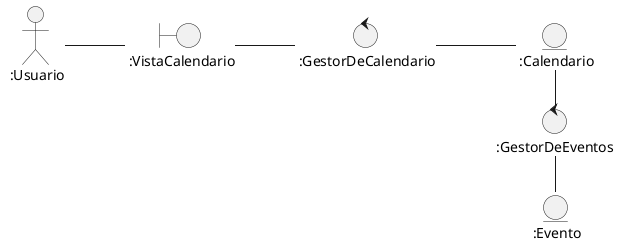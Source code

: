 @startuml UC13 Revisar Calendario
left to right direction

Actor " :Usuario" as user

boundary " :VistaCalendario" as IC

control " :GestorDeCalendario" as CC

entity " :Calendario" as C
entity " :Evento" as E 
control ":GestorDeEventos" as GE
user -- IC
IC -- CC
CC -- C 

GE - E 
C - GE

@enduml